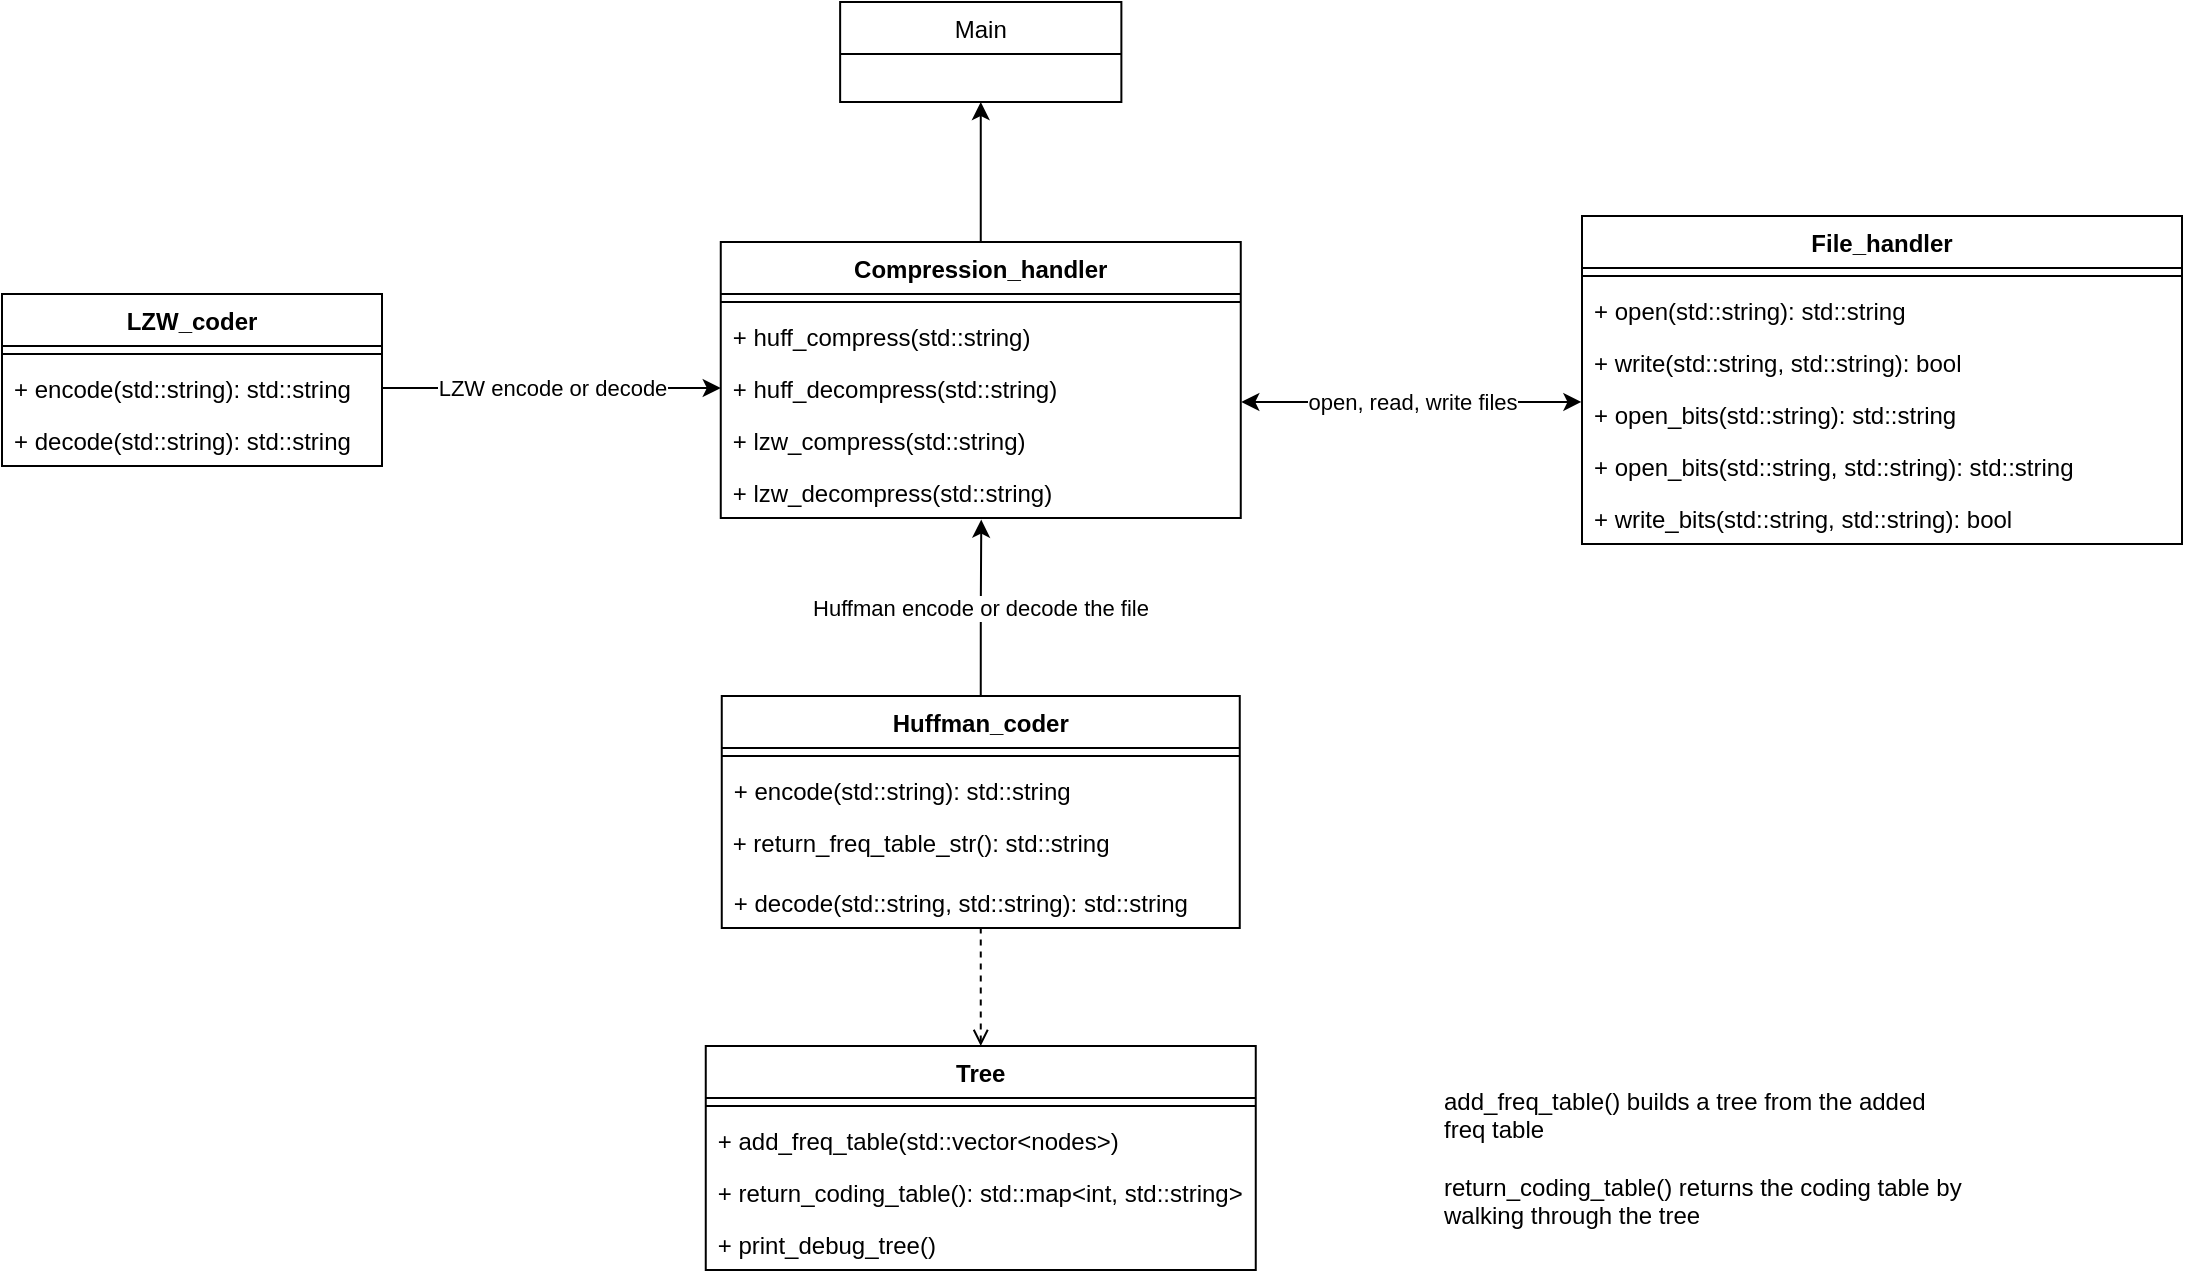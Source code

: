 <mxfile version="13.9.9" type="device"><diagram id="oGlcxmbX5lUDyIIHdL8Q" name="Page-1"><mxGraphModel dx="1278" dy="1136" grid="1" gridSize="10" guides="1" tooltips="1" connect="1" arrows="1" fold="1" page="1" pageScale="1" pageWidth="2336" pageHeight="1654" math="0" shadow="0"><root><mxCell id="0"/><mxCell id="1" parent="0"/><mxCell id="bwR94jt_yFy2SAq7vn1R-17" value="Main" style="swimlane;fontStyle=0;childLayout=stackLayout;horizontal=1;startSize=26;fillColor=none;horizontalStack=0;resizeParent=1;resizeParentMax=0;resizeLast=0;collapsible=1;marginBottom=0;" parent="1" vertex="1"><mxGeometry x="839.07" y="480" width="140.62" height="50" as="geometry"/></mxCell><mxCell id="ocNW-rp9vtYoRZRDcxX2-12" style="edgeStyle=orthogonalEdgeStyle;rounded=0;orthogonalLoop=1;jettySize=auto;html=1;exitX=0.5;exitY=0;exitDx=0;exitDy=0;entryX=0.5;entryY=1;entryDx=0;entryDy=0;" edge="1" parent="1" source="bwR94jt_yFy2SAq7vn1R-21" target="bwR94jt_yFy2SAq7vn1R-17"><mxGeometry relative="1" as="geometry"><mxPoint x="910" y="533" as="targetPoint"/></mxGeometry></mxCell><mxCell id="bwR94jt_yFy2SAq7vn1R-21" value="Compression_handler" style="swimlane;fontStyle=1;align=center;verticalAlign=top;childLayout=stackLayout;horizontal=1;startSize=26;horizontalStack=0;resizeParent=1;resizeParentMax=0;resizeLast=0;collapsible=1;marginBottom=0;" parent="1" vertex="1"><mxGeometry x="779.38" y="600" width="260" height="138" as="geometry"/></mxCell><mxCell id="bwR94jt_yFy2SAq7vn1R-23" value="" style="line;strokeWidth=1;fillColor=none;align=left;verticalAlign=middle;spacingTop=-1;spacingLeft=3;spacingRight=3;rotatable=0;labelPosition=right;points=[];portConstraint=eastwest;" parent="bwR94jt_yFy2SAq7vn1R-21" vertex="1"><mxGeometry y="26" width="260" height="8" as="geometry"/></mxCell><mxCell id="bwR94jt_yFy2SAq7vn1R-24" value="+ huff_compress(std::string)&#10;" style="text;strokeColor=none;fillColor=none;align=left;verticalAlign=top;spacingLeft=4;spacingRight=4;overflow=hidden;rotatable=0;points=[[0,0.5],[1,0.5]];portConstraint=eastwest;" parent="bwR94jt_yFy2SAq7vn1R-21" vertex="1"><mxGeometry y="34" width="260" height="26" as="geometry"/></mxCell><mxCell id="ocNW-rp9vtYoRZRDcxX2-2" value="+ huff_decompress(std::string)&#10;" style="text;strokeColor=none;fillColor=none;align=left;verticalAlign=top;spacingLeft=4;spacingRight=4;overflow=hidden;rotatable=0;points=[[0,0.5],[1,0.5]];portConstraint=eastwest;" vertex="1" parent="bwR94jt_yFy2SAq7vn1R-21"><mxGeometry y="60" width="260" height="26" as="geometry"/></mxCell><mxCell id="ocNW-rp9vtYoRZRDcxX2-4" value="+ lzw_compress(std::string)&#10;" style="text;strokeColor=none;fillColor=none;align=left;verticalAlign=top;spacingLeft=4;spacingRight=4;overflow=hidden;rotatable=0;points=[[0,0.5],[1,0.5]];portConstraint=eastwest;" vertex="1" parent="bwR94jt_yFy2SAq7vn1R-21"><mxGeometry y="86" width="260" height="26" as="geometry"/></mxCell><mxCell id="ocNW-rp9vtYoRZRDcxX2-3" value="+ lzw_decompress(std::string)&#10;" style="text;strokeColor=none;fillColor=none;align=left;verticalAlign=top;spacingLeft=4;spacingRight=4;overflow=hidden;rotatable=0;points=[[0,0.5],[1,0.5]];portConstraint=eastwest;" vertex="1" parent="bwR94jt_yFy2SAq7vn1R-21"><mxGeometry y="112" width="260" height="26" as="geometry"/></mxCell><mxCell id="bwR94jt_yFy2SAq7vn1R-27" value="File_handler" style="swimlane;fontStyle=1;align=center;verticalAlign=top;childLayout=stackLayout;horizontal=1;startSize=26;horizontalStack=0;resizeParent=1;resizeParentMax=0;resizeLast=0;collapsible=1;marginBottom=0;" parent="1" vertex="1"><mxGeometry x="1210" y="587" width="300" height="164" as="geometry"/></mxCell><mxCell id="bwR94jt_yFy2SAq7vn1R-29" value="" style="line;strokeWidth=1;fillColor=none;align=left;verticalAlign=middle;spacingTop=-1;spacingLeft=3;spacingRight=3;rotatable=0;labelPosition=right;points=[];portConstraint=eastwest;" parent="bwR94jt_yFy2SAq7vn1R-27" vertex="1"><mxGeometry y="26" width="300" height="8" as="geometry"/></mxCell><mxCell id="bwR94jt_yFy2SAq7vn1R-30" value="+ open(std::string): std::string" style="text;strokeColor=none;fillColor=none;align=left;verticalAlign=top;spacingLeft=4;spacingRight=4;overflow=hidden;rotatable=0;points=[[0,0.5],[1,0.5]];portConstraint=eastwest;" parent="bwR94jt_yFy2SAq7vn1R-27" vertex="1"><mxGeometry y="34" width="300" height="26" as="geometry"/></mxCell><mxCell id="bwR94jt_yFy2SAq7vn1R-45" value="+ write(std::string, std::string): bool" style="text;strokeColor=none;fillColor=none;align=left;verticalAlign=top;spacingLeft=4;spacingRight=4;overflow=hidden;rotatable=0;points=[[0,0.5],[1,0.5]];portConstraint=eastwest;" parent="bwR94jt_yFy2SAq7vn1R-27" vertex="1"><mxGeometry y="60" width="300" height="26" as="geometry"/></mxCell><mxCell id="ocNW-rp9vtYoRZRDcxX2-1" value="+ open_bits(std::string): std::string" style="text;strokeColor=none;fillColor=none;align=left;verticalAlign=top;spacingLeft=4;spacingRight=4;overflow=hidden;rotatable=0;points=[[0,0.5],[1,0.5]];portConstraint=eastwest;" vertex="1" parent="bwR94jt_yFy2SAq7vn1R-27"><mxGeometry y="86" width="300" height="26" as="geometry"/></mxCell><mxCell id="IAsk6xBGne3WsgqN298u-2" value="+ open_bits(std::string, std::string): std::string" style="text;strokeColor=none;fillColor=none;align=left;verticalAlign=top;spacingLeft=4;spacingRight=4;overflow=hidden;rotatable=0;points=[[0,0.5],[1,0.5]];portConstraint=eastwest;" parent="bwR94jt_yFy2SAq7vn1R-27" vertex="1"><mxGeometry y="112" width="300" height="26" as="geometry"/></mxCell><mxCell id="IAsk6xBGne3WsgqN298u-3" value="+ write_bits(std::string, std::string): bool" style="text;strokeColor=none;fillColor=none;align=left;verticalAlign=top;spacingLeft=4;spacingRight=4;overflow=hidden;rotatable=0;points=[[0,0.5],[1,0.5]];portConstraint=eastwest;" parent="bwR94jt_yFy2SAq7vn1R-27" vertex="1"><mxGeometry y="138" width="300" height="26" as="geometry"/></mxCell><mxCell id="bwR94jt_yFy2SAq7vn1R-96" style="edgeStyle=orthogonalEdgeStyle;rounded=0;orthogonalLoop=1;jettySize=auto;html=1;exitX=0.5;exitY=0;exitDx=0;exitDy=0;entryX=0.5;entryY=1;entryDx=0;entryDy=0;startArrow=open;startFill=0;endArrow=none;endFill=0;dashed=1;" parent="1" source="bwR94jt_yFy2SAq7vn1R-41" target="bwR94jt_yFy2SAq7vn1R-50" edge="1"><mxGeometry relative="1" as="geometry"/></mxCell><mxCell id="bwR94jt_yFy2SAq7vn1R-41" value="Tree" style="swimlane;fontStyle=1;align=center;verticalAlign=top;childLayout=stackLayout;horizontal=1;startSize=26;horizontalStack=0;resizeParent=1;resizeParentMax=0;resizeLast=0;collapsible=1;marginBottom=0;" parent="1" vertex="1"><mxGeometry x="771.88" y="1002" width="275" height="112" as="geometry"/></mxCell><mxCell id="bwR94jt_yFy2SAq7vn1R-43" value="" style="line;strokeWidth=1;fillColor=none;align=left;verticalAlign=middle;spacingTop=-1;spacingLeft=3;spacingRight=3;rotatable=0;labelPosition=right;points=[];portConstraint=eastwest;" parent="bwR94jt_yFy2SAq7vn1R-41" vertex="1"><mxGeometry y="26" width="275" height="8" as="geometry"/></mxCell><mxCell id="bwR94jt_yFy2SAq7vn1R-67" value="+ add_freq_table(std::vector&lt;nodes&gt;)" style="text;strokeColor=none;fillColor=none;align=left;verticalAlign=top;spacingLeft=4;spacingRight=4;overflow=hidden;rotatable=0;points=[[0,0.5],[1,0.5]];portConstraint=eastwest;" parent="bwR94jt_yFy2SAq7vn1R-41" vertex="1"><mxGeometry y="34" width="275" height="26" as="geometry"/></mxCell><mxCell id="bwR94jt_yFy2SAq7vn1R-101" value="+ return_coding_table(): std::map&lt;int, std::string&gt;" style="text;strokeColor=none;fillColor=none;align=left;verticalAlign=top;spacingLeft=4;spacingRight=4;overflow=hidden;rotatable=0;points=[[0,0.5],[1,0.5]];portConstraint=eastwest;" parent="bwR94jt_yFy2SAq7vn1R-41" vertex="1"><mxGeometry y="60" width="275" height="26" as="geometry"/></mxCell><mxCell id="bwR94jt_yFy2SAq7vn1R-49" value="+ print_debug_tree()" style="text;strokeColor=none;fillColor=none;align=left;verticalAlign=top;spacingLeft=4;spacingRight=4;overflow=hidden;rotatable=0;points=[[0,0.5],[1,0.5]];portConstraint=eastwest;" parent="bwR94jt_yFy2SAq7vn1R-41" vertex="1"><mxGeometry y="86" width="275" height="26" as="geometry"/></mxCell><mxCell id="bwR94jt_yFy2SAq7vn1R-63" value="Huffman encode or decode the file" style="edgeStyle=orthogonalEdgeStyle;rounded=0;orthogonalLoop=1;jettySize=auto;html=1;exitX=0.5;exitY=0;exitDx=0;exitDy=0;startArrow=none;startFill=0;entryX=0.501;entryY=1.031;entryDx=0;entryDy=0;entryPerimeter=0;" parent="1" source="bwR94jt_yFy2SAq7vn1R-50" edge="1" target="ocNW-rp9vtYoRZRDcxX2-3"><mxGeometry relative="1" as="geometry"><mxPoint x="910" y="738" as="targetPoint"/></mxGeometry></mxCell><mxCell id="bwR94jt_yFy2SAq7vn1R-50" value="Huffman_coder" style="swimlane;fontStyle=1;align=center;verticalAlign=top;childLayout=stackLayout;horizontal=1;startSize=26;horizontalStack=0;resizeParent=1;resizeParentMax=0;resizeLast=0;collapsible=1;marginBottom=0;" parent="1" vertex="1"><mxGeometry x="779.88" y="827" width="259" height="116" as="geometry"/></mxCell><mxCell id="bwR94jt_yFy2SAq7vn1R-52" value="" style="line;strokeWidth=1;fillColor=none;align=left;verticalAlign=middle;spacingTop=-1;spacingLeft=3;spacingRight=3;rotatable=0;labelPosition=right;points=[];portConstraint=eastwest;" parent="bwR94jt_yFy2SAq7vn1R-50" vertex="1"><mxGeometry y="26" width="259" height="8" as="geometry"/></mxCell><mxCell id="bwR94jt_yFy2SAq7vn1R-53" value="+ encode(std::string): std::string" style="text;strokeColor=none;fillColor=none;align=left;verticalAlign=top;spacingLeft=4;spacingRight=4;overflow=hidden;rotatable=0;points=[[0,0.5],[1,0.5]];portConstraint=eastwest;" parent="bwR94jt_yFy2SAq7vn1R-50" vertex="1"><mxGeometry y="34" width="259" height="26" as="geometry"/></mxCell><mxCell id="bwR94jt_yFy2SAq7vn1R-56" value="&lt;font face=&quot;helvetica&quot;&gt;&amp;nbsp;+ return_freq_table_str(): std::string&lt;/font&gt;" style="text;whiteSpace=wrap;html=1;" parent="bwR94jt_yFy2SAq7vn1R-50" vertex="1"><mxGeometry y="60" width="259" height="30" as="geometry"/></mxCell><mxCell id="bwR94jt_yFy2SAq7vn1R-59" value="+ decode(std::string, std::string): std::string" style="text;strokeColor=none;fillColor=none;align=left;verticalAlign=top;spacingLeft=4;spacingRight=4;overflow=hidden;rotatable=0;points=[[0,0.5],[1,0.5]];portConstraint=eastwest;" parent="bwR94jt_yFy2SAq7vn1R-50" vertex="1"><mxGeometry y="90" width="259" height="26" as="geometry"/></mxCell><mxCell id="bwR94jt_yFy2SAq7vn1R-91" value="add_freq_table() builds a tree from the added freq table&lt;br&gt;&lt;br&gt;return_coding_table() returns the coding table by walking through the tree" style="text;html=1;strokeColor=none;fillColor=none;align=left;verticalAlign=middle;whiteSpace=wrap;rounded=0;" parent="1" vertex="1"><mxGeometry x="1138.75" y="1003" width="265" height="110" as="geometry"/></mxCell><mxCell id="IAsk6xBGne3WsgqN298u-4" value="open, read, write files" style="edgeStyle=orthogonalEdgeStyle;rounded=0;orthogonalLoop=1;jettySize=auto;html=1;exitX=-0.001;exitY=0.268;exitDx=0;exitDy=0;entryX=1.001;entryY=0.768;entryDx=0;entryDy=0;startArrow=classic;startFill=1;exitPerimeter=0;entryPerimeter=0;" parent="1" source="ocNW-rp9vtYoRZRDcxX2-1" target="ocNW-rp9vtYoRZRDcxX2-2" edge="1"><mxGeometry relative="1" as="geometry"><mxPoint x="1039.37" y="683" as="targetPoint"/></mxGeometry></mxCell><mxCell id="ocNW-rp9vtYoRZRDcxX2-5" value="LZW_coder" style="swimlane;fontStyle=1;align=center;verticalAlign=top;childLayout=stackLayout;horizontal=1;startSize=26;horizontalStack=0;resizeParent=1;resizeParentMax=0;resizeLast=0;collapsible=1;marginBottom=0;" vertex="1" parent="1"><mxGeometry x="420" y="626" width="190" height="86" as="geometry"/></mxCell><mxCell id="ocNW-rp9vtYoRZRDcxX2-6" value="" style="line;strokeWidth=1;fillColor=none;align=left;verticalAlign=middle;spacingTop=-1;spacingLeft=3;spacingRight=3;rotatable=0;labelPosition=right;points=[];portConstraint=eastwest;" vertex="1" parent="ocNW-rp9vtYoRZRDcxX2-5"><mxGeometry y="26" width="190" height="8" as="geometry"/></mxCell><mxCell id="ocNW-rp9vtYoRZRDcxX2-7" value="+ encode(std::string): std::string" style="text;strokeColor=none;fillColor=none;align=left;verticalAlign=top;spacingLeft=4;spacingRight=4;overflow=hidden;rotatable=0;points=[[0,0.5],[1,0.5]];portConstraint=eastwest;" vertex="1" parent="ocNW-rp9vtYoRZRDcxX2-5"><mxGeometry y="34" width="190" height="26" as="geometry"/></mxCell><mxCell id="ocNW-rp9vtYoRZRDcxX2-9" value="+ decode(std::string): std::string" style="text;strokeColor=none;fillColor=none;align=left;verticalAlign=top;spacingLeft=4;spacingRight=4;overflow=hidden;rotatable=0;points=[[0,0.5],[1,0.5]];portConstraint=eastwest;" vertex="1" parent="ocNW-rp9vtYoRZRDcxX2-5"><mxGeometry y="60" width="190" height="26" as="geometry"/></mxCell><mxCell id="ocNW-rp9vtYoRZRDcxX2-11" value="LZW encode or decode" style="edgeStyle=orthogonalEdgeStyle;rounded=0;orthogonalLoop=1;jettySize=auto;html=1;exitX=1;exitY=0.5;exitDx=0;exitDy=0;entryX=0;entryY=0.5;entryDx=0;entryDy=0;" edge="1" parent="1" source="ocNW-rp9vtYoRZRDcxX2-7" target="ocNW-rp9vtYoRZRDcxX2-2"><mxGeometry relative="1" as="geometry"/></mxCell></root></mxGraphModel></diagram></mxfile>